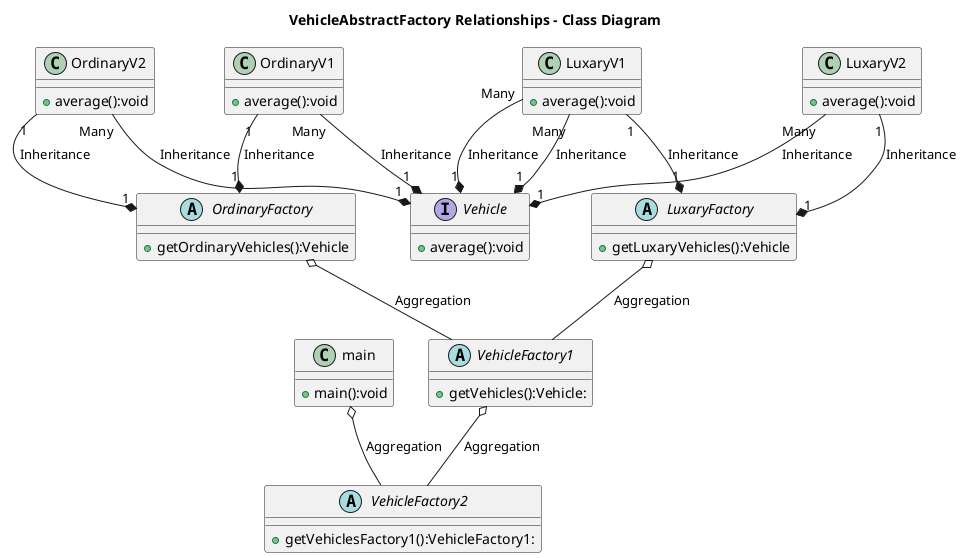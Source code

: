 @startuml

title VehicleAbstractFactory Relationships - Class Diagram

class main{
  +main():void
}


abstract class VehicleFactory2{
     +getVehiclesFactory1():VehicleFactory1:   
}

abstract class VehicleFactory1{
     +getVehicles():Vehicle:   
}

interface Vehicle{
    +average():void
}

abstract class LuxaryFactory{
     +getLuxaryVehicles():Vehicle   
}

abstract class OrdinaryFactory{
     +getOrdinaryVehicles():Vehicle   
}


class LuxaryV1{
    +average():void
}

class LuxaryV2{
    +average():void
}
class OrdinaryV1{
    +average():void
}

class OrdinaryV2{
    +average():void
}

main o-- VehicleFactory2:Aggregation
VehicleFactory1 o-- VehicleFactory2:Aggregation
OrdinaryFactory o-- VehicleFactory1:Aggregation
LuxaryFactory o-- VehicleFactory1:Aggregation
OrdinaryFactory "1" *-up- "1" OrdinaryV1: Inheritance
OrdinaryFactory "1" *-up- "1" OrdinaryV2: Inheritance
LuxaryFactory "1" *-up- "1" LuxaryV1: Inheritance
LuxaryFactory "1" *-up- "1" LuxaryV2: Inheritance
Vehicle "1" *-up- "Many" LuxaryV1: Inheritance
Vehicle "1" *-up- "Many" LuxaryV1: Inheritance
Vehicle "1" *-up- "Many" LuxaryV2: Inheritance
Vehicle "1" *-up- "Many" OrdinaryV1: Inheritance
Vehicle "1" *-up- "Many" OrdinaryV2: Inheritance


@enduml
